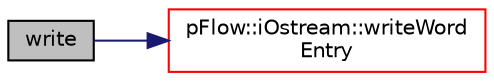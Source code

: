 digraph "write"
{
 // LATEX_PDF_SIZE
  edge [fontname="Helvetica",fontsize="10",labelfontname="Helvetica",labelfontsize="10"];
  node [fontname="Helvetica",fontsize="10",shape=record];
  rankdir="LR";
  Node1 [label="write",height=0.2,width=0.4,color="black", fillcolor="grey75", style="filled", fontcolor="black",tooltip=" "];
  Node1 -> Node2 [color="midnightblue",fontsize="10",style="solid",fontname="Helvetica"];
  Node2 [label="pFlow::iOstream::writeWord\lEntry",height=0.2,width=0.4,color="red", fillcolor="white", style="filled",URL="$classpFlow_1_1iOstream.html#a21c60a5f3cd7a26eb97fa28923cbaec6",tooltip="Write a keyword/value entry."];
}
